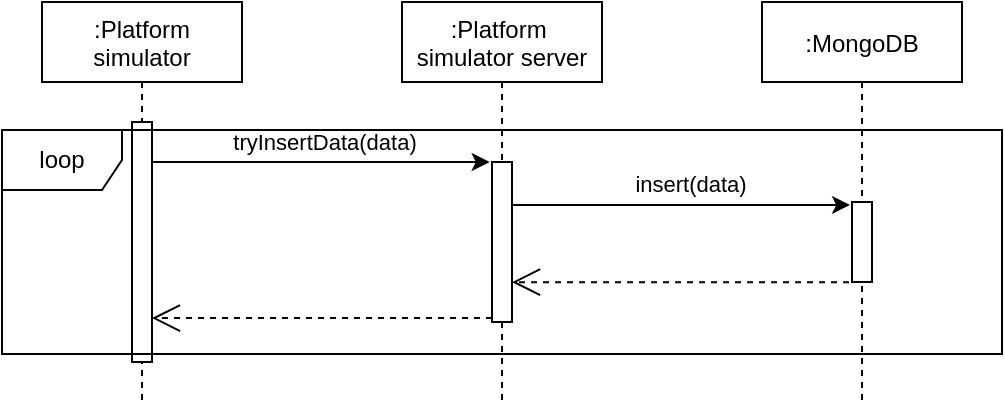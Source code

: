 <mxfile version="13.6.6" type="device"><diagram id="kgpKYQtTHZ0yAKxKKP6v" name="Page-1"><mxGraphModel dx="593" dy="313" grid="1" gridSize="10" guides="1" tooltips="1" connect="1" arrows="1" fold="1" page="1" pageScale="1" pageWidth="850" pageHeight="1100" math="0" shadow="0"><root><mxCell id="0"/><mxCell id="1" parent="0"/><mxCell id="3nuBFxr9cyL0pnOWT2aG-1" value=":Platform &#10;simulator" style="shape=umlLifeline;perimeter=lifelinePerimeter;container=1;collapsible=0;recursiveResize=0;rounded=0;shadow=0;strokeWidth=1;" parent="1" vertex="1"><mxGeometry x="120" y="80" width="100" height="200" as="geometry"/></mxCell><mxCell id="3nuBFxr9cyL0pnOWT2aG-2" value="" style="points=[];perimeter=orthogonalPerimeter;rounded=0;shadow=0;strokeWidth=1;" parent="3nuBFxr9cyL0pnOWT2aG-1" vertex="1"><mxGeometry x="45" y="60" width="10" height="120" as="geometry"/></mxCell><mxCell id="3nuBFxr9cyL0pnOWT2aG-5" value=":Platform &#10;simulator server" style="shape=umlLifeline;perimeter=lifelinePerimeter;container=1;collapsible=0;recursiveResize=0;rounded=0;shadow=0;strokeWidth=1;" parent="1" vertex="1"><mxGeometry x="300" y="80" width="100" height="200" as="geometry"/></mxCell><mxCell id="3nuBFxr9cyL0pnOWT2aG-6" value="" style="points=[];perimeter=orthogonalPerimeter;rounded=0;shadow=0;strokeWidth=1;" parent="3nuBFxr9cyL0pnOWT2aG-5" vertex="1"><mxGeometry x="45" y="80" width="10" height="80" as="geometry"/></mxCell><mxCell id="W3ZPnDBMwTEeQ654PjMd-1" value=":MongoDB" style="shape=umlLifeline;perimeter=lifelinePerimeter;container=1;collapsible=0;recursiveResize=0;rounded=0;shadow=0;strokeWidth=1;" vertex="1" parent="1"><mxGeometry x="480" y="80" width="100" height="200" as="geometry"/></mxCell><mxCell id="W3ZPnDBMwTEeQ654PjMd-2" value="" style="points=[];perimeter=orthogonalPerimeter;rounded=0;shadow=0;strokeWidth=1;" vertex="1" parent="W3ZPnDBMwTEeQ654PjMd-1"><mxGeometry x="45" y="100" width="10" height="40" as="geometry"/></mxCell><mxCell id="W3ZPnDBMwTEeQ654PjMd-3" value="" style="endArrow=classic;html=1;entryX=-0.113;entryY=0;entryDx=0;entryDy=0;entryPerimeter=0;" edge="1" parent="1" source="3nuBFxr9cyL0pnOWT2aG-2" target="3nuBFxr9cyL0pnOWT2aG-6"><mxGeometry width="50" height="50" relative="1" as="geometry"><mxPoint x="340" y="250" as="sourcePoint"/><mxPoint x="390" y="200" as="targetPoint"/></mxGeometry></mxCell><mxCell id="W3ZPnDBMwTEeQ654PjMd-5" value="tryInsertData(data)" style="edgeLabel;html=1;align=center;verticalAlign=middle;resizable=0;points=[];" vertex="1" connectable="0" parent="W3ZPnDBMwTEeQ654PjMd-3"><mxGeometry x="-0.203" y="-1" relative="1" as="geometry"><mxPoint x="17.86" y="-11" as="offset"/></mxGeometry></mxCell><mxCell id="W3ZPnDBMwTEeQ654PjMd-4" value="" style="endArrow=classic;html=1;entryX=-0.096;entryY=0.037;entryDx=0;entryDy=0;entryPerimeter=0;" edge="1" parent="1" source="3nuBFxr9cyL0pnOWT2aG-6" target="W3ZPnDBMwTEeQ654PjMd-2"><mxGeometry width="50" height="50" relative="1" as="geometry"><mxPoint x="340" y="250" as="sourcePoint"/><mxPoint x="520" y="192" as="targetPoint"/></mxGeometry></mxCell><mxCell id="W3ZPnDBMwTEeQ654PjMd-6" value="insert(data)" style="edgeLabel;html=1;align=center;verticalAlign=middle;resizable=0;points=[];" vertex="1" connectable="0" parent="W3ZPnDBMwTEeQ654PjMd-4"><mxGeometry x="0.055" relative="1" as="geometry"><mxPoint y="-11.11" as="offset"/></mxGeometry></mxCell><mxCell id="W3ZPnDBMwTEeQ654PjMd-7" value="" style="endArrow=open;endSize=12;dashed=1;html=1;entryX=0.995;entryY=0.817;entryDx=0;entryDy=0;entryPerimeter=0;" edge="1" parent="1" source="3nuBFxr9cyL0pnOWT2aG-6" target="3nuBFxr9cyL0pnOWT2aG-2"><mxGeometry width="160" relative="1" as="geometry"><mxPoint x="370" y="230" as="sourcePoint"/><mxPoint x="530" y="230" as="targetPoint"/></mxGeometry></mxCell><mxCell id="W3ZPnDBMwTEeQ654PjMd-8" value="" style="endArrow=open;endSize=12;dashed=1;html=1;exitX=-0.148;exitY=1.002;exitDx=0;exitDy=0;exitPerimeter=0;" edge="1" parent="1" source="W3ZPnDBMwTEeQ654PjMd-2" target="3nuBFxr9cyL0pnOWT2aG-6"><mxGeometry width="160" relative="1" as="geometry"><mxPoint x="530.05" y="230" as="sourcePoint"/><mxPoint x="360.0" y="230" as="targetPoint"/></mxGeometry></mxCell><mxCell id="W3ZPnDBMwTEeQ654PjMd-9" value="loop" style="shape=umlFrame;whiteSpace=wrap;html=1;" vertex="1" parent="1"><mxGeometry x="100" y="144" width="500" height="112" as="geometry"/></mxCell></root></mxGraphModel></diagram></mxfile>